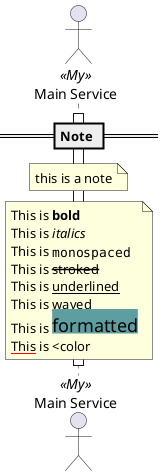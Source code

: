 @startuml note

== Note ==

actor "Main Service" as MainService <<My>>

activate MainService
note over MainService: this is a note
note over MainService
This is **bold**
This is //italics//
This is ""monospaced""
This is --stroked--
This is __underlined__
This is ~~waved~~
This is <back:cadetblue><size:18>formatted</size></back>
<u:red>This</u> is <color
end note

deactivate MainService

@enduml

